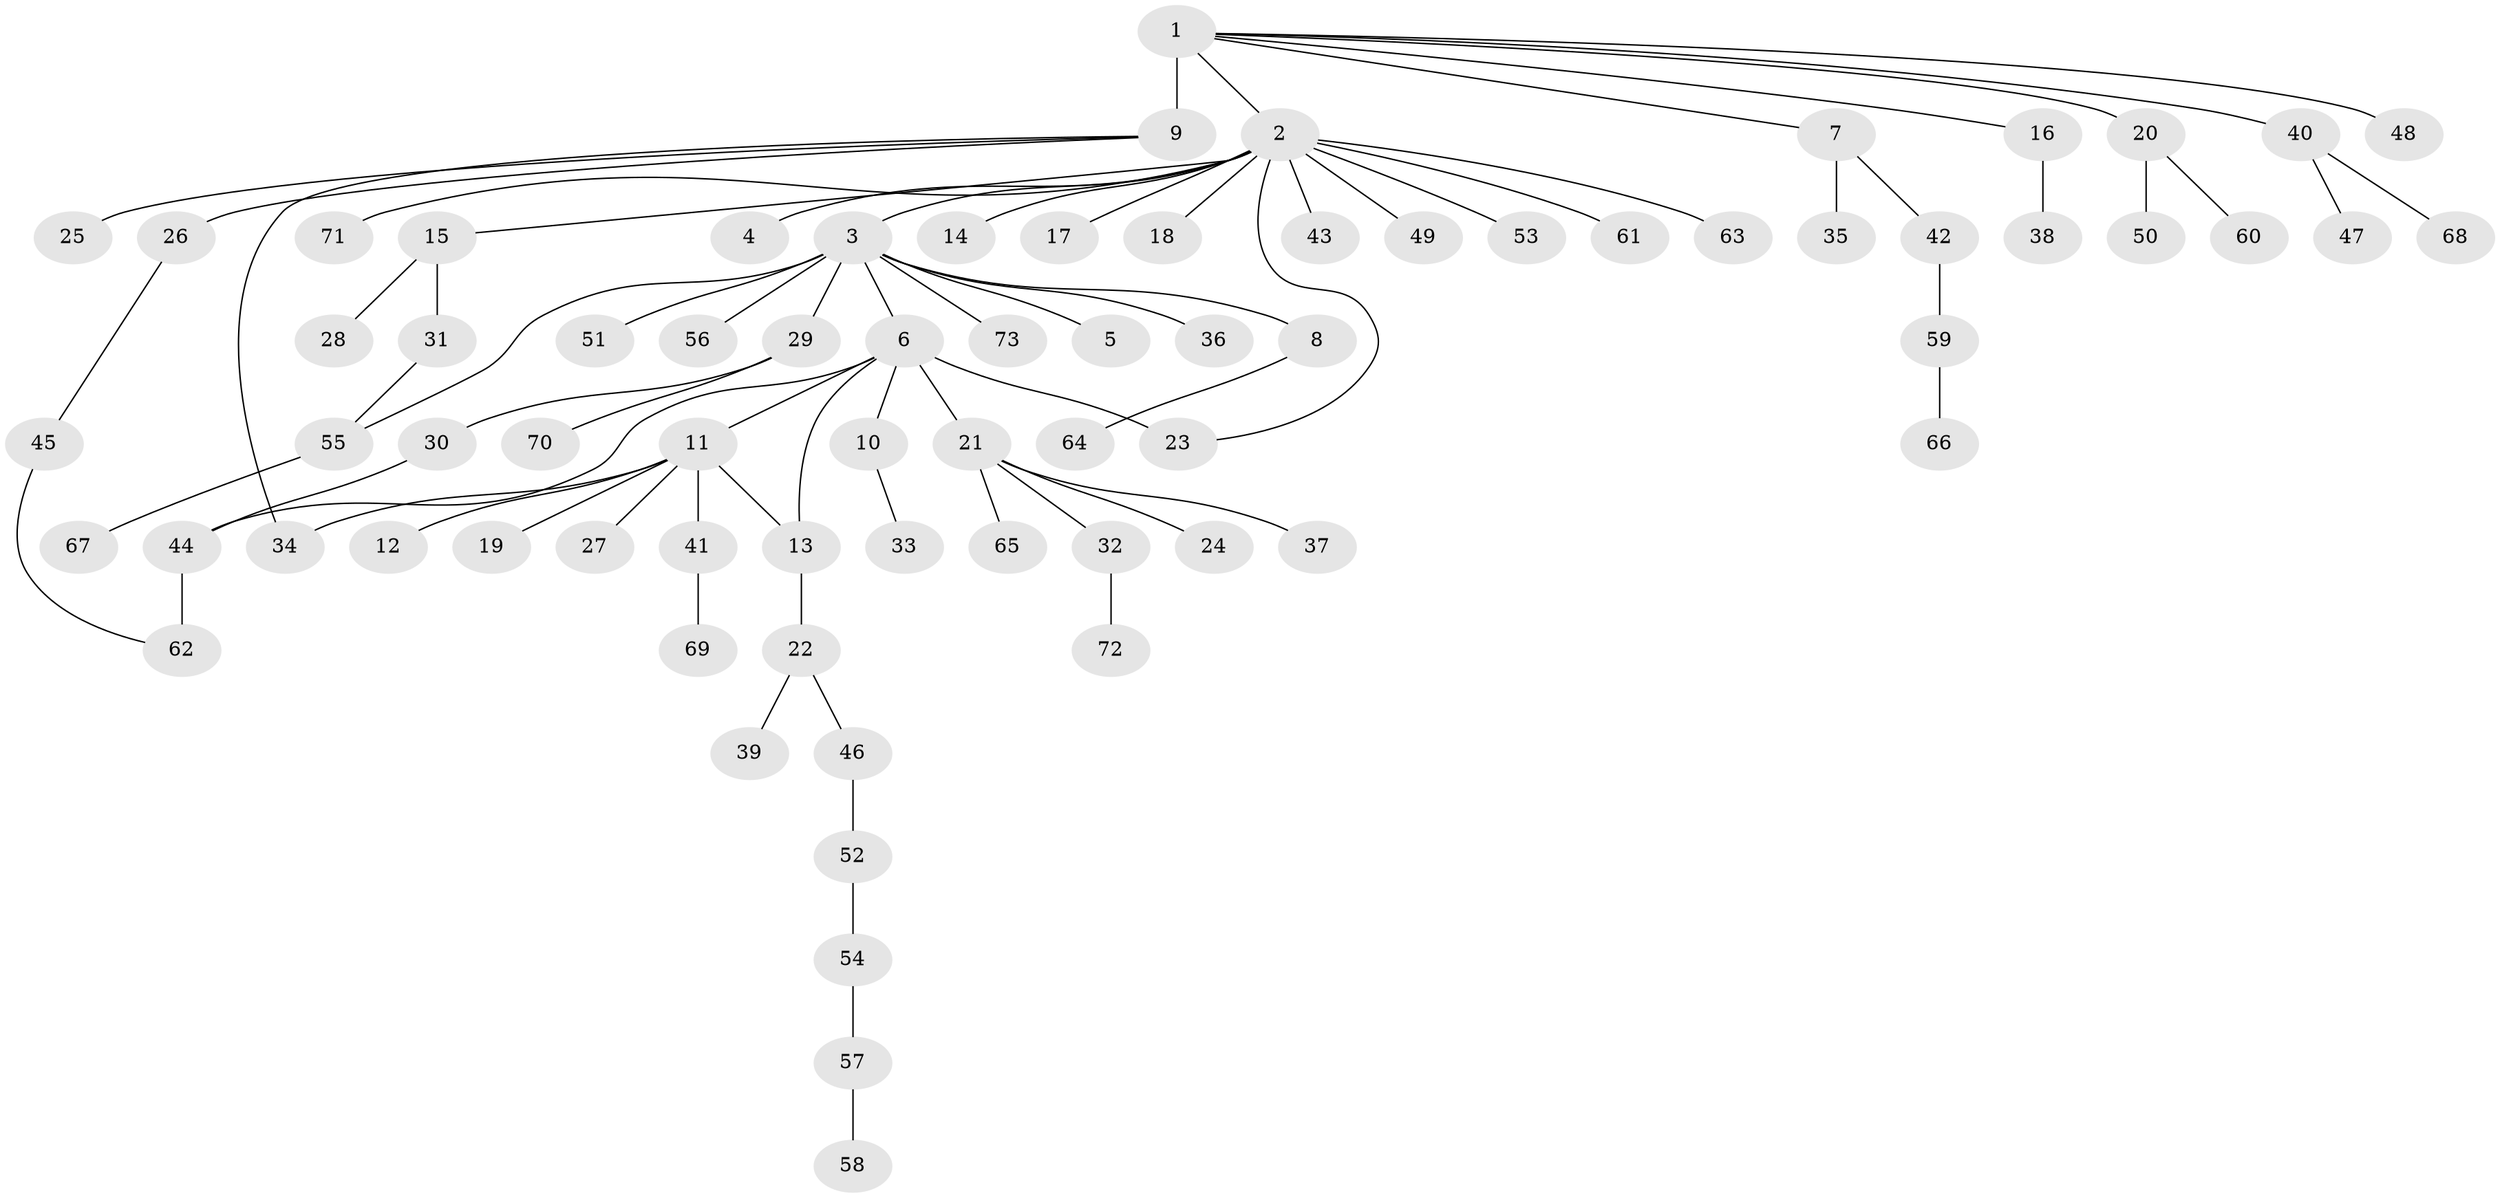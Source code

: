 // original degree distribution, {20: 0.00684931506849315, 15: 0.00684931506849315, 11: 0.00684931506849315, 1: 0.6643835616438356, 17: 0.00684931506849315, 4: 0.0547945205479452, 3: 0.0958904109589041, 9: 0.00684931506849315, 2: 0.11643835616438356, 5: 0.02054794520547945, 6: 0.00684931506849315, 8: 0.00684931506849315}
// Generated by graph-tools (version 1.1) at 2025/35/03/09/25 02:35:33]
// undirected, 73 vertices, 78 edges
graph export_dot {
graph [start="1"]
  node [color=gray90,style=filled];
  1;
  2;
  3;
  4;
  5;
  6;
  7;
  8;
  9;
  10;
  11;
  12;
  13;
  14;
  15;
  16;
  17;
  18;
  19;
  20;
  21;
  22;
  23;
  24;
  25;
  26;
  27;
  28;
  29;
  30;
  31;
  32;
  33;
  34;
  35;
  36;
  37;
  38;
  39;
  40;
  41;
  42;
  43;
  44;
  45;
  46;
  47;
  48;
  49;
  50;
  51;
  52;
  53;
  54;
  55;
  56;
  57;
  58;
  59;
  60;
  61;
  62;
  63;
  64;
  65;
  66;
  67;
  68;
  69;
  70;
  71;
  72;
  73;
  1 -- 2 [weight=1.0];
  1 -- 7 [weight=1.0];
  1 -- 9 [weight=11.0];
  1 -- 16 [weight=1.0];
  1 -- 20 [weight=2.0];
  1 -- 40 [weight=1.0];
  1 -- 48 [weight=1.0];
  2 -- 3 [weight=1.0];
  2 -- 4 [weight=1.0];
  2 -- 14 [weight=1.0];
  2 -- 15 [weight=1.0];
  2 -- 17 [weight=1.0];
  2 -- 18 [weight=1.0];
  2 -- 23 [weight=1.0];
  2 -- 43 [weight=1.0];
  2 -- 49 [weight=1.0];
  2 -- 53 [weight=1.0];
  2 -- 61 [weight=1.0];
  2 -- 63 [weight=1.0];
  2 -- 71 [weight=1.0];
  3 -- 5 [weight=1.0];
  3 -- 6 [weight=1.0];
  3 -- 8 [weight=1.0];
  3 -- 29 [weight=1.0];
  3 -- 36 [weight=1.0];
  3 -- 51 [weight=1.0];
  3 -- 55 [weight=1.0];
  3 -- 56 [weight=1.0];
  3 -- 73 [weight=1.0];
  6 -- 10 [weight=1.0];
  6 -- 11 [weight=1.0];
  6 -- 13 [weight=1.0];
  6 -- 21 [weight=1.0];
  6 -- 23 [weight=10.0];
  6 -- 44 [weight=1.0];
  7 -- 35 [weight=1.0];
  7 -- 42 [weight=1.0];
  8 -- 64 [weight=1.0];
  9 -- 25 [weight=1.0];
  9 -- 26 [weight=1.0];
  9 -- 34 [weight=1.0];
  10 -- 33 [weight=2.0];
  11 -- 12 [weight=1.0];
  11 -- 13 [weight=1.0];
  11 -- 19 [weight=1.0];
  11 -- 27 [weight=2.0];
  11 -- 34 [weight=1.0];
  11 -- 41 [weight=1.0];
  13 -- 22 [weight=5.0];
  15 -- 28 [weight=2.0];
  15 -- 31 [weight=1.0];
  16 -- 38 [weight=3.0];
  20 -- 50 [weight=2.0];
  20 -- 60 [weight=1.0];
  21 -- 24 [weight=1.0];
  21 -- 32 [weight=1.0];
  21 -- 37 [weight=1.0];
  21 -- 65 [weight=1.0];
  22 -- 39 [weight=1.0];
  22 -- 46 [weight=1.0];
  26 -- 45 [weight=1.0];
  29 -- 30 [weight=1.0];
  29 -- 70 [weight=1.0];
  30 -- 44 [weight=1.0];
  31 -- 55 [weight=1.0];
  32 -- 72 [weight=1.0];
  40 -- 47 [weight=1.0];
  40 -- 68 [weight=1.0];
  41 -- 69 [weight=1.0];
  42 -- 59 [weight=1.0];
  44 -- 62 [weight=2.0];
  45 -- 62 [weight=1.0];
  46 -- 52 [weight=2.0];
  52 -- 54 [weight=1.0];
  54 -- 57 [weight=1.0];
  55 -- 67 [weight=1.0];
  57 -- 58 [weight=2.0];
  59 -- 66 [weight=1.0];
}
